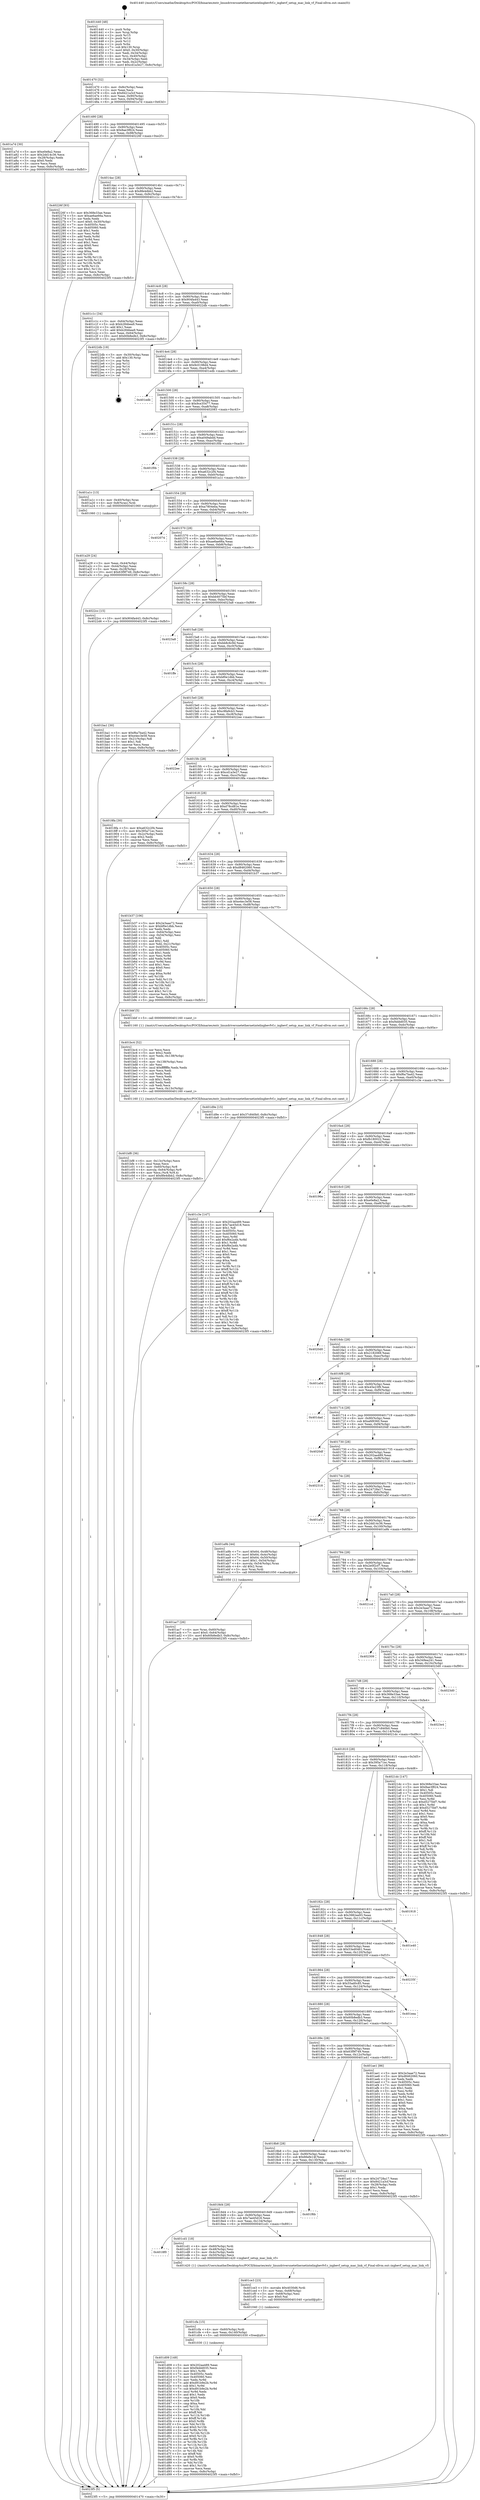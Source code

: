 digraph "0x401440" {
  label = "0x401440 (/mnt/c/Users/mathe/Desktop/tcc/POCII/binaries/extr_linuxdriversnetethernetintelixgbevfvf.c_ixgbevf_setup_mac_link_vf_Final-ollvm.out::main(0))"
  labelloc = "t"
  node[shape=record]

  Entry [label="",width=0.3,height=0.3,shape=circle,fillcolor=black,style=filled]
  "0x401470" [label="{
     0x401470 [32]\l
     | [instrs]\l
     &nbsp;&nbsp;0x401470 \<+6\>: mov -0x8c(%rbp),%eax\l
     &nbsp;&nbsp;0x401476 \<+2\>: mov %eax,%ecx\l
     &nbsp;&nbsp;0x401478 \<+6\>: sub $0x8421a3cf,%ecx\l
     &nbsp;&nbsp;0x40147e \<+6\>: mov %eax,-0x90(%rbp)\l
     &nbsp;&nbsp;0x401484 \<+6\>: mov %ecx,-0x94(%rbp)\l
     &nbsp;&nbsp;0x40148a \<+6\>: je 0000000000401a7d \<main+0x63d\>\l
  }"]
  "0x401a7d" [label="{
     0x401a7d [30]\l
     | [instrs]\l
     &nbsp;&nbsp;0x401a7d \<+5\>: mov $0xe0e8a2,%eax\l
     &nbsp;&nbsp;0x401a82 \<+5\>: mov $0x2dd14c36,%ecx\l
     &nbsp;&nbsp;0x401a87 \<+3\>: mov -0x28(%rbp),%edx\l
     &nbsp;&nbsp;0x401a8a \<+3\>: cmp $0x0,%edx\l
     &nbsp;&nbsp;0x401a8d \<+3\>: cmove %ecx,%eax\l
     &nbsp;&nbsp;0x401a90 \<+6\>: mov %eax,-0x8c(%rbp)\l
     &nbsp;&nbsp;0x401a96 \<+5\>: jmp 00000000004023f5 \<main+0xfb5\>\l
  }"]
  "0x401490" [label="{
     0x401490 [28]\l
     | [instrs]\l
     &nbsp;&nbsp;0x401490 \<+5\>: jmp 0000000000401495 \<main+0x55\>\l
     &nbsp;&nbsp;0x401495 \<+6\>: mov -0x90(%rbp),%eax\l
     &nbsp;&nbsp;0x40149b \<+5\>: sub $0x8ae3f824,%eax\l
     &nbsp;&nbsp;0x4014a0 \<+6\>: mov %eax,-0x98(%rbp)\l
     &nbsp;&nbsp;0x4014a6 \<+6\>: je 000000000040226f \<main+0xe2f\>\l
  }"]
  Exit [label="",width=0.3,height=0.3,shape=circle,fillcolor=black,style=filled,peripheries=2]
  "0x40226f" [label="{
     0x40226f [93]\l
     | [instrs]\l
     &nbsp;&nbsp;0x40226f \<+5\>: mov $0x368e33ae,%eax\l
     &nbsp;&nbsp;0x402274 \<+5\>: mov $0xae6ae66a,%ecx\l
     &nbsp;&nbsp;0x402279 \<+2\>: xor %edx,%edx\l
     &nbsp;&nbsp;0x40227b \<+7\>: movl $0x0,-0x30(%rbp)\l
     &nbsp;&nbsp;0x402282 \<+7\>: mov 0x40505c,%esi\l
     &nbsp;&nbsp;0x402289 \<+7\>: mov 0x405060,%edi\l
     &nbsp;&nbsp;0x402290 \<+3\>: sub $0x1,%edx\l
     &nbsp;&nbsp;0x402293 \<+3\>: mov %esi,%r8d\l
     &nbsp;&nbsp;0x402296 \<+3\>: add %edx,%r8d\l
     &nbsp;&nbsp;0x402299 \<+4\>: imul %r8d,%esi\l
     &nbsp;&nbsp;0x40229d \<+3\>: and $0x1,%esi\l
     &nbsp;&nbsp;0x4022a0 \<+3\>: cmp $0x0,%esi\l
     &nbsp;&nbsp;0x4022a3 \<+4\>: sete %r9b\l
     &nbsp;&nbsp;0x4022a7 \<+3\>: cmp $0xa,%edi\l
     &nbsp;&nbsp;0x4022aa \<+4\>: setl %r10b\l
     &nbsp;&nbsp;0x4022ae \<+3\>: mov %r9b,%r11b\l
     &nbsp;&nbsp;0x4022b1 \<+3\>: and %r10b,%r11b\l
     &nbsp;&nbsp;0x4022b4 \<+3\>: xor %r10b,%r9b\l
     &nbsp;&nbsp;0x4022b7 \<+3\>: or %r9b,%r11b\l
     &nbsp;&nbsp;0x4022ba \<+4\>: test $0x1,%r11b\l
     &nbsp;&nbsp;0x4022be \<+3\>: cmovne %ecx,%eax\l
     &nbsp;&nbsp;0x4022c1 \<+6\>: mov %eax,-0x8c(%rbp)\l
     &nbsp;&nbsp;0x4022c7 \<+5\>: jmp 00000000004023f5 \<main+0xfb5\>\l
  }"]
  "0x4014ac" [label="{
     0x4014ac [28]\l
     | [instrs]\l
     &nbsp;&nbsp;0x4014ac \<+5\>: jmp 00000000004014b1 \<main+0x71\>\l
     &nbsp;&nbsp;0x4014b1 \<+6\>: mov -0x90(%rbp),%eax\l
     &nbsp;&nbsp;0x4014b7 \<+5\>: sub $0x8fe4dbb2,%eax\l
     &nbsp;&nbsp;0x4014bc \<+6\>: mov %eax,-0x9c(%rbp)\l
     &nbsp;&nbsp;0x4014c2 \<+6\>: je 0000000000401c1c \<main+0x7dc\>\l
  }"]
  "0x401d09" [label="{
     0x401d09 [149]\l
     | [instrs]\l
     &nbsp;&nbsp;0x401d09 \<+5\>: mov $0x202aa489,%eax\l
     &nbsp;&nbsp;0x401d0e \<+5\>: mov $0xf4ddd035,%ecx\l
     &nbsp;&nbsp;0x401d13 \<+3\>: mov $0x1,%r8b\l
     &nbsp;&nbsp;0x401d16 \<+7\>: mov 0x40505c,%edx\l
     &nbsp;&nbsp;0x401d1d \<+7\>: mov 0x405060,%esi\l
     &nbsp;&nbsp;0x401d24 \<+3\>: mov %edx,%r9d\l
     &nbsp;&nbsp;0x401d27 \<+7\>: add $0xd91b9e2b,%r9d\l
     &nbsp;&nbsp;0x401d2e \<+4\>: sub $0x1,%r9d\l
     &nbsp;&nbsp;0x401d32 \<+7\>: sub $0xd91b9e2b,%r9d\l
     &nbsp;&nbsp;0x401d39 \<+4\>: imul %r9d,%edx\l
     &nbsp;&nbsp;0x401d3d \<+3\>: and $0x1,%edx\l
     &nbsp;&nbsp;0x401d40 \<+3\>: cmp $0x0,%edx\l
     &nbsp;&nbsp;0x401d43 \<+4\>: sete %r10b\l
     &nbsp;&nbsp;0x401d47 \<+3\>: cmp $0xa,%esi\l
     &nbsp;&nbsp;0x401d4a \<+4\>: setl %r11b\l
     &nbsp;&nbsp;0x401d4e \<+3\>: mov %r10b,%bl\l
     &nbsp;&nbsp;0x401d51 \<+3\>: xor $0xff,%bl\l
     &nbsp;&nbsp;0x401d54 \<+3\>: mov %r11b,%r14b\l
     &nbsp;&nbsp;0x401d57 \<+4\>: xor $0xff,%r14b\l
     &nbsp;&nbsp;0x401d5b \<+4\>: xor $0x0,%r8b\l
     &nbsp;&nbsp;0x401d5f \<+3\>: mov %bl,%r15b\l
     &nbsp;&nbsp;0x401d62 \<+4\>: and $0x0,%r15b\l
     &nbsp;&nbsp;0x401d66 \<+3\>: and %r8b,%r10b\l
     &nbsp;&nbsp;0x401d69 \<+3\>: mov %r14b,%r12b\l
     &nbsp;&nbsp;0x401d6c \<+4\>: and $0x0,%r12b\l
     &nbsp;&nbsp;0x401d70 \<+3\>: and %r8b,%r11b\l
     &nbsp;&nbsp;0x401d73 \<+3\>: or %r10b,%r15b\l
     &nbsp;&nbsp;0x401d76 \<+3\>: or %r11b,%r12b\l
     &nbsp;&nbsp;0x401d79 \<+3\>: xor %r12b,%r15b\l
     &nbsp;&nbsp;0x401d7c \<+3\>: or %r14b,%bl\l
     &nbsp;&nbsp;0x401d7f \<+3\>: xor $0xff,%bl\l
     &nbsp;&nbsp;0x401d82 \<+4\>: or $0x0,%r8b\l
     &nbsp;&nbsp;0x401d86 \<+3\>: and %r8b,%bl\l
     &nbsp;&nbsp;0x401d89 \<+3\>: or %bl,%r15b\l
     &nbsp;&nbsp;0x401d8c \<+4\>: test $0x1,%r15b\l
     &nbsp;&nbsp;0x401d90 \<+3\>: cmovne %ecx,%eax\l
     &nbsp;&nbsp;0x401d93 \<+6\>: mov %eax,-0x8c(%rbp)\l
     &nbsp;&nbsp;0x401d99 \<+5\>: jmp 00000000004023f5 \<main+0xfb5\>\l
  }"]
  "0x401c1c" [label="{
     0x401c1c [34]\l
     | [instrs]\l
     &nbsp;&nbsp;0x401c1c \<+3\>: mov -0x64(%rbp),%eax\l
     &nbsp;&nbsp;0x401c1f \<+5\>: sub $0xb284bea9,%eax\l
     &nbsp;&nbsp;0x401c24 \<+3\>: add $0x1,%eax\l
     &nbsp;&nbsp;0x401c27 \<+5\>: add $0xb284bea9,%eax\l
     &nbsp;&nbsp;0x401c2c \<+3\>: mov %eax,-0x64(%rbp)\l
     &nbsp;&nbsp;0x401c2f \<+10\>: movl $0x60b8edb3,-0x8c(%rbp)\l
     &nbsp;&nbsp;0x401c39 \<+5\>: jmp 00000000004023f5 \<main+0xfb5\>\l
  }"]
  "0x4014c8" [label="{
     0x4014c8 [28]\l
     | [instrs]\l
     &nbsp;&nbsp;0x4014c8 \<+5\>: jmp 00000000004014cd \<main+0x8d\>\l
     &nbsp;&nbsp;0x4014cd \<+6\>: mov -0x90(%rbp),%eax\l
     &nbsp;&nbsp;0x4014d3 \<+5\>: sub $0x904fa443,%eax\l
     &nbsp;&nbsp;0x4014d8 \<+6\>: mov %eax,-0xa0(%rbp)\l
     &nbsp;&nbsp;0x4014de \<+6\>: je 00000000004022db \<main+0xe9b\>\l
  }"]
  "0x401cfa" [label="{
     0x401cfa [15]\l
     | [instrs]\l
     &nbsp;&nbsp;0x401cfa \<+4\>: mov -0x60(%rbp),%rdi\l
     &nbsp;&nbsp;0x401cfe \<+6\>: mov %eax,-0x140(%rbp)\l
     &nbsp;&nbsp;0x401d04 \<+5\>: call 0000000000401030 \<free@plt\>\l
     | [calls]\l
     &nbsp;&nbsp;0x401030 \{1\} (unknown)\l
  }"]
  "0x4022db" [label="{
     0x4022db [19]\l
     | [instrs]\l
     &nbsp;&nbsp;0x4022db \<+3\>: mov -0x30(%rbp),%eax\l
     &nbsp;&nbsp;0x4022de \<+7\>: add $0x130,%rsp\l
     &nbsp;&nbsp;0x4022e5 \<+1\>: pop %rbx\l
     &nbsp;&nbsp;0x4022e6 \<+2\>: pop %r12\l
     &nbsp;&nbsp;0x4022e8 \<+2\>: pop %r14\l
     &nbsp;&nbsp;0x4022ea \<+2\>: pop %r15\l
     &nbsp;&nbsp;0x4022ec \<+1\>: pop %rbp\l
     &nbsp;&nbsp;0x4022ed \<+1\>: ret\l
  }"]
  "0x4014e4" [label="{
     0x4014e4 [28]\l
     | [instrs]\l
     &nbsp;&nbsp;0x4014e4 \<+5\>: jmp 00000000004014e9 \<main+0xa9\>\l
     &nbsp;&nbsp;0x4014e9 \<+6\>: mov -0x90(%rbp),%eax\l
     &nbsp;&nbsp;0x4014ef \<+5\>: sub $0x9c0198d4,%eax\l
     &nbsp;&nbsp;0x4014f4 \<+6\>: mov %eax,-0xa4(%rbp)\l
     &nbsp;&nbsp;0x4014fa \<+6\>: je 0000000000401edb \<main+0xa9b\>\l
  }"]
  "0x401ce3" [label="{
     0x401ce3 [23]\l
     | [instrs]\l
     &nbsp;&nbsp;0x401ce3 \<+10\>: movabs $0x4030d6,%rdi\l
     &nbsp;&nbsp;0x401ced \<+3\>: mov %eax,-0x68(%rbp)\l
     &nbsp;&nbsp;0x401cf0 \<+3\>: mov -0x68(%rbp),%esi\l
     &nbsp;&nbsp;0x401cf3 \<+2\>: mov $0x0,%al\l
     &nbsp;&nbsp;0x401cf5 \<+5\>: call 0000000000401040 \<printf@plt\>\l
     | [calls]\l
     &nbsp;&nbsp;0x401040 \{1\} (unknown)\l
  }"]
  "0x401edb" [label="{
     0x401edb\l
  }", style=dashed]
  "0x401500" [label="{
     0x401500 [28]\l
     | [instrs]\l
     &nbsp;&nbsp;0x401500 \<+5\>: jmp 0000000000401505 \<main+0xc5\>\l
     &nbsp;&nbsp;0x401505 \<+6\>: mov -0x90(%rbp),%eax\l
     &nbsp;&nbsp;0x40150b \<+5\>: sub $0x9ce35477,%eax\l
     &nbsp;&nbsp;0x401510 \<+6\>: mov %eax,-0xa8(%rbp)\l
     &nbsp;&nbsp;0x401516 \<+6\>: je 0000000000402083 \<main+0xc43\>\l
  }"]
  "0x4018f0" [label="{
     0x4018f0\l
  }", style=dashed]
  "0x402083" [label="{
     0x402083\l
  }", style=dashed]
  "0x40151c" [label="{
     0x40151c [28]\l
     | [instrs]\l
     &nbsp;&nbsp;0x40151c \<+5\>: jmp 0000000000401521 \<main+0xe1\>\l
     &nbsp;&nbsp;0x401521 \<+6\>: mov -0x90(%rbp),%eax\l
     &nbsp;&nbsp;0x401527 \<+5\>: sub $0xa049abdd,%eax\l
     &nbsp;&nbsp;0x40152c \<+6\>: mov %eax,-0xac(%rbp)\l
     &nbsp;&nbsp;0x401532 \<+6\>: je 0000000000401f0b \<main+0xacb\>\l
  }"]
  "0x401cd1" [label="{
     0x401cd1 [18]\l
     | [instrs]\l
     &nbsp;&nbsp;0x401cd1 \<+4\>: mov -0x60(%rbp),%rdi\l
     &nbsp;&nbsp;0x401cd5 \<+3\>: mov -0x48(%rbp),%esi\l
     &nbsp;&nbsp;0x401cd8 \<+3\>: mov -0x4c(%rbp),%edx\l
     &nbsp;&nbsp;0x401cdb \<+3\>: mov -0x50(%rbp),%ecx\l
     &nbsp;&nbsp;0x401cde \<+5\>: call 0000000000401420 \<ixgbevf_setup_mac_link_vf\>\l
     | [calls]\l
     &nbsp;&nbsp;0x401420 \{1\} (/mnt/c/Users/mathe/Desktop/tcc/POCII/binaries/extr_linuxdriversnetethernetintelixgbevfvf.c_ixgbevf_setup_mac_link_vf_Final-ollvm.out::ixgbevf_setup_mac_link_vf)\l
  }"]
  "0x401f0b" [label="{
     0x401f0b\l
  }", style=dashed]
  "0x401538" [label="{
     0x401538 [28]\l
     | [instrs]\l
     &nbsp;&nbsp;0x401538 \<+5\>: jmp 000000000040153d \<main+0xfd\>\l
     &nbsp;&nbsp;0x40153d \<+6\>: mov -0x90(%rbp),%eax\l
     &nbsp;&nbsp;0x401543 \<+5\>: sub $0xa632c2f4,%eax\l
     &nbsp;&nbsp;0x401548 \<+6\>: mov %eax,-0xb0(%rbp)\l
     &nbsp;&nbsp;0x40154e \<+6\>: je 0000000000401a1c \<main+0x5dc\>\l
  }"]
  "0x4018d4" [label="{
     0x4018d4 [28]\l
     | [instrs]\l
     &nbsp;&nbsp;0x4018d4 \<+5\>: jmp 00000000004018d9 \<main+0x499\>\l
     &nbsp;&nbsp;0x4018d9 \<+6\>: mov -0x90(%rbp),%eax\l
     &nbsp;&nbsp;0x4018df \<+5\>: sub $0x7ae45d18,%eax\l
     &nbsp;&nbsp;0x4018e4 \<+6\>: mov %eax,-0x134(%rbp)\l
     &nbsp;&nbsp;0x4018ea \<+6\>: je 0000000000401cd1 \<main+0x891\>\l
  }"]
  "0x401a1c" [label="{
     0x401a1c [13]\l
     | [instrs]\l
     &nbsp;&nbsp;0x401a1c \<+4\>: mov -0x40(%rbp),%rax\l
     &nbsp;&nbsp;0x401a20 \<+4\>: mov 0x8(%rax),%rdi\l
     &nbsp;&nbsp;0x401a24 \<+5\>: call 0000000000401060 \<atoi@plt\>\l
     | [calls]\l
     &nbsp;&nbsp;0x401060 \{1\} (unknown)\l
  }"]
  "0x401554" [label="{
     0x401554 [28]\l
     | [instrs]\l
     &nbsp;&nbsp;0x401554 \<+5\>: jmp 0000000000401559 \<main+0x119\>\l
     &nbsp;&nbsp;0x401559 \<+6\>: mov -0x90(%rbp),%eax\l
     &nbsp;&nbsp;0x40155f \<+5\>: sub $0xa7804eba,%eax\l
     &nbsp;&nbsp;0x401564 \<+6\>: mov %eax,-0xb4(%rbp)\l
     &nbsp;&nbsp;0x40156a \<+6\>: je 0000000000402074 \<main+0xc34\>\l
  }"]
  "0x401f6b" [label="{
     0x401f6b\l
  }", style=dashed]
  "0x402074" [label="{
     0x402074\l
  }", style=dashed]
  "0x401570" [label="{
     0x401570 [28]\l
     | [instrs]\l
     &nbsp;&nbsp;0x401570 \<+5\>: jmp 0000000000401575 \<main+0x135\>\l
     &nbsp;&nbsp;0x401575 \<+6\>: mov -0x90(%rbp),%eax\l
     &nbsp;&nbsp;0x40157b \<+5\>: sub $0xae6ae66a,%eax\l
     &nbsp;&nbsp;0x401580 \<+6\>: mov %eax,-0xb8(%rbp)\l
     &nbsp;&nbsp;0x401586 \<+6\>: je 00000000004022cc \<main+0xe8c\>\l
  }"]
  "0x401bf8" [label="{
     0x401bf8 [36]\l
     | [instrs]\l
     &nbsp;&nbsp;0x401bf8 \<+6\>: mov -0x13c(%rbp),%ecx\l
     &nbsp;&nbsp;0x401bfe \<+3\>: imul %eax,%ecx\l
     &nbsp;&nbsp;0x401c01 \<+4\>: mov -0x60(%rbp),%r8\l
     &nbsp;&nbsp;0x401c05 \<+4\>: movslq -0x64(%rbp),%r9\l
     &nbsp;&nbsp;0x401c09 \<+4\>: mov %ecx,(%r8,%r9,4)\l
     &nbsp;&nbsp;0x401c0d \<+10\>: movl $0x8fe4dbb2,-0x8c(%rbp)\l
     &nbsp;&nbsp;0x401c17 \<+5\>: jmp 00000000004023f5 \<main+0xfb5\>\l
  }"]
  "0x4022cc" [label="{
     0x4022cc [15]\l
     | [instrs]\l
     &nbsp;&nbsp;0x4022cc \<+10\>: movl $0x904fa443,-0x8c(%rbp)\l
     &nbsp;&nbsp;0x4022d6 \<+5\>: jmp 00000000004023f5 \<main+0xfb5\>\l
  }"]
  "0x40158c" [label="{
     0x40158c [28]\l
     | [instrs]\l
     &nbsp;&nbsp;0x40158c \<+5\>: jmp 0000000000401591 \<main+0x151\>\l
     &nbsp;&nbsp;0x401591 \<+6\>: mov -0x90(%rbp),%eax\l
     &nbsp;&nbsp;0x401597 \<+5\>: sub $0xbb4075bf,%eax\l
     &nbsp;&nbsp;0x40159c \<+6\>: mov %eax,-0xbc(%rbp)\l
     &nbsp;&nbsp;0x4015a2 \<+6\>: je 00000000004023a8 \<main+0xf68\>\l
  }"]
  "0x401bc4" [label="{
     0x401bc4 [52]\l
     | [instrs]\l
     &nbsp;&nbsp;0x401bc4 \<+2\>: xor %ecx,%ecx\l
     &nbsp;&nbsp;0x401bc6 \<+5\>: mov $0x2,%edx\l
     &nbsp;&nbsp;0x401bcb \<+6\>: mov %edx,-0x138(%rbp)\l
     &nbsp;&nbsp;0x401bd1 \<+1\>: cltd\l
     &nbsp;&nbsp;0x401bd2 \<+6\>: mov -0x138(%rbp),%esi\l
     &nbsp;&nbsp;0x401bd8 \<+2\>: idiv %esi\l
     &nbsp;&nbsp;0x401bda \<+6\>: imul $0xfffffffe,%edx,%edx\l
     &nbsp;&nbsp;0x401be0 \<+2\>: mov %ecx,%edi\l
     &nbsp;&nbsp;0x401be2 \<+2\>: sub %edx,%edi\l
     &nbsp;&nbsp;0x401be4 \<+2\>: mov %ecx,%edx\l
     &nbsp;&nbsp;0x401be6 \<+3\>: sub $0x1,%edx\l
     &nbsp;&nbsp;0x401be9 \<+2\>: add %edx,%edi\l
     &nbsp;&nbsp;0x401beb \<+2\>: sub %edi,%ecx\l
     &nbsp;&nbsp;0x401bed \<+6\>: mov %ecx,-0x13c(%rbp)\l
     &nbsp;&nbsp;0x401bf3 \<+5\>: call 0000000000401160 \<next_i\>\l
     | [calls]\l
     &nbsp;&nbsp;0x401160 \{1\} (/mnt/c/Users/mathe/Desktop/tcc/POCII/binaries/extr_linuxdriversnetethernetintelixgbevfvf.c_ixgbevf_setup_mac_link_vf_Final-ollvm.out::next_i)\l
  }"]
  "0x4023a8" [label="{
     0x4023a8\l
  }", style=dashed]
  "0x4015a8" [label="{
     0x4015a8 [28]\l
     | [instrs]\l
     &nbsp;&nbsp;0x4015a8 \<+5\>: jmp 00000000004015ad \<main+0x16d\>\l
     &nbsp;&nbsp;0x4015ad \<+6\>: mov -0x90(%rbp),%eax\l
     &nbsp;&nbsp;0x4015b3 \<+5\>: sub $0xbb8c6c9d,%eax\l
     &nbsp;&nbsp;0x4015b8 \<+6\>: mov %eax,-0xc0(%rbp)\l
     &nbsp;&nbsp;0x4015be \<+6\>: je 0000000000401ffe \<main+0xbbe\>\l
  }"]
  "0x401ac7" [label="{
     0x401ac7 [26]\l
     | [instrs]\l
     &nbsp;&nbsp;0x401ac7 \<+4\>: mov %rax,-0x60(%rbp)\l
     &nbsp;&nbsp;0x401acb \<+7\>: movl $0x0,-0x64(%rbp)\l
     &nbsp;&nbsp;0x401ad2 \<+10\>: movl $0x60b8edb3,-0x8c(%rbp)\l
     &nbsp;&nbsp;0x401adc \<+5\>: jmp 00000000004023f5 \<main+0xfb5\>\l
  }"]
  "0x401ffe" [label="{
     0x401ffe\l
  }", style=dashed]
  "0x4015c4" [label="{
     0x4015c4 [28]\l
     | [instrs]\l
     &nbsp;&nbsp;0x4015c4 \<+5\>: jmp 00000000004015c9 \<main+0x189\>\l
     &nbsp;&nbsp;0x4015c9 \<+6\>: mov -0x90(%rbp),%eax\l
     &nbsp;&nbsp;0x4015cf \<+5\>: sub $0xbf0e1dbb,%eax\l
     &nbsp;&nbsp;0x4015d4 \<+6\>: mov %eax,-0xc4(%rbp)\l
     &nbsp;&nbsp;0x4015da \<+6\>: je 0000000000401ba1 \<main+0x761\>\l
  }"]
  "0x4018b8" [label="{
     0x4018b8 [28]\l
     | [instrs]\l
     &nbsp;&nbsp;0x4018b8 \<+5\>: jmp 00000000004018bd \<main+0x47d\>\l
     &nbsp;&nbsp;0x4018bd \<+6\>: mov -0x90(%rbp),%eax\l
     &nbsp;&nbsp;0x4018c3 \<+5\>: sub $0x66efe14f,%eax\l
     &nbsp;&nbsp;0x4018c8 \<+6\>: mov %eax,-0x130(%rbp)\l
     &nbsp;&nbsp;0x4018ce \<+6\>: je 0000000000401f6b \<main+0xb2b\>\l
  }"]
  "0x401ba1" [label="{
     0x401ba1 [30]\l
     | [instrs]\l
     &nbsp;&nbsp;0x401ba1 \<+5\>: mov $0xf6a7ba42,%eax\l
     &nbsp;&nbsp;0x401ba6 \<+5\>: mov $0xe4ec3e58,%ecx\l
     &nbsp;&nbsp;0x401bab \<+3\>: mov -0x21(%rbp),%dl\l
     &nbsp;&nbsp;0x401bae \<+3\>: test $0x1,%dl\l
     &nbsp;&nbsp;0x401bb1 \<+3\>: cmovne %ecx,%eax\l
     &nbsp;&nbsp;0x401bb4 \<+6\>: mov %eax,-0x8c(%rbp)\l
     &nbsp;&nbsp;0x401bba \<+5\>: jmp 00000000004023f5 \<main+0xfb5\>\l
  }"]
  "0x4015e0" [label="{
     0x4015e0 [28]\l
     | [instrs]\l
     &nbsp;&nbsp;0x4015e0 \<+5\>: jmp 00000000004015e5 \<main+0x1a5\>\l
     &nbsp;&nbsp;0x4015e5 \<+6\>: mov -0x90(%rbp),%eax\l
     &nbsp;&nbsp;0x4015eb \<+5\>: sub $0xc9fa9cb3,%eax\l
     &nbsp;&nbsp;0x4015f0 \<+6\>: mov %eax,-0xc8(%rbp)\l
     &nbsp;&nbsp;0x4015f6 \<+6\>: je 00000000004022ee \<main+0xeae\>\l
  }"]
  "0x401a41" [label="{
     0x401a41 [30]\l
     | [instrs]\l
     &nbsp;&nbsp;0x401a41 \<+5\>: mov $0x24728a17,%eax\l
     &nbsp;&nbsp;0x401a46 \<+5\>: mov $0x8421a3cf,%ecx\l
     &nbsp;&nbsp;0x401a4b \<+3\>: mov -0x28(%rbp),%edx\l
     &nbsp;&nbsp;0x401a4e \<+3\>: cmp $0x1,%edx\l
     &nbsp;&nbsp;0x401a51 \<+3\>: cmovl %ecx,%eax\l
     &nbsp;&nbsp;0x401a54 \<+6\>: mov %eax,-0x8c(%rbp)\l
     &nbsp;&nbsp;0x401a5a \<+5\>: jmp 00000000004023f5 \<main+0xfb5\>\l
  }"]
  "0x4022ee" [label="{
     0x4022ee\l
  }", style=dashed]
  "0x4015fc" [label="{
     0x4015fc [28]\l
     | [instrs]\l
     &nbsp;&nbsp;0x4015fc \<+5\>: jmp 0000000000401601 \<main+0x1c1\>\l
     &nbsp;&nbsp;0x401601 \<+6\>: mov -0x90(%rbp),%eax\l
     &nbsp;&nbsp;0x401607 \<+5\>: sub $0xcd1a3e27,%eax\l
     &nbsp;&nbsp;0x40160c \<+6\>: mov %eax,-0xcc(%rbp)\l
     &nbsp;&nbsp;0x401612 \<+6\>: je 00000000004018fa \<main+0x4ba\>\l
  }"]
  "0x40189c" [label="{
     0x40189c [28]\l
     | [instrs]\l
     &nbsp;&nbsp;0x40189c \<+5\>: jmp 00000000004018a1 \<main+0x461\>\l
     &nbsp;&nbsp;0x4018a1 \<+6\>: mov -0x90(%rbp),%eax\l
     &nbsp;&nbsp;0x4018a7 \<+5\>: sub $0x63f9f749,%eax\l
     &nbsp;&nbsp;0x4018ac \<+6\>: mov %eax,-0x12c(%rbp)\l
     &nbsp;&nbsp;0x4018b2 \<+6\>: je 0000000000401a41 \<main+0x601\>\l
  }"]
  "0x4018fa" [label="{
     0x4018fa [30]\l
     | [instrs]\l
     &nbsp;&nbsp;0x4018fa \<+5\>: mov $0xa632c2f4,%eax\l
     &nbsp;&nbsp;0x4018ff \<+5\>: mov $0x395a71ec,%ecx\l
     &nbsp;&nbsp;0x401904 \<+3\>: mov -0x2c(%rbp),%edx\l
     &nbsp;&nbsp;0x401907 \<+3\>: cmp $0x2,%edx\l
     &nbsp;&nbsp;0x40190a \<+3\>: cmovne %ecx,%eax\l
     &nbsp;&nbsp;0x40190d \<+6\>: mov %eax,-0x8c(%rbp)\l
     &nbsp;&nbsp;0x401913 \<+5\>: jmp 00000000004023f5 \<main+0xfb5\>\l
  }"]
  "0x401618" [label="{
     0x401618 [28]\l
     | [instrs]\l
     &nbsp;&nbsp;0x401618 \<+5\>: jmp 000000000040161d \<main+0x1dd\>\l
     &nbsp;&nbsp;0x40161d \<+6\>: mov -0x90(%rbp),%eax\l
     &nbsp;&nbsp;0x401623 \<+5\>: sub $0xd78cd81e,%eax\l
     &nbsp;&nbsp;0x401628 \<+6\>: mov %eax,-0xd0(%rbp)\l
     &nbsp;&nbsp;0x40162e \<+6\>: je 0000000000402135 \<main+0xcf5\>\l
  }"]
  "0x4023f5" [label="{
     0x4023f5 [5]\l
     | [instrs]\l
     &nbsp;&nbsp;0x4023f5 \<+5\>: jmp 0000000000401470 \<main+0x30\>\l
  }"]
  "0x401440" [label="{
     0x401440 [48]\l
     | [instrs]\l
     &nbsp;&nbsp;0x401440 \<+1\>: push %rbp\l
     &nbsp;&nbsp;0x401441 \<+3\>: mov %rsp,%rbp\l
     &nbsp;&nbsp;0x401444 \<+2\>: push %r15\l
     &nbsp;&nbsp;0x401446 \<+2\>: push %r14\l
     &nbsp;&nbsp;0x401448 \<+2\>: push %r12\l
     &nbsp;&nbsp;0x40144a \<+1\>: push %rbx\l
     &nbsp;&nbsp;0x40144b \<+7\>: sub $0x130,%rsp\l
     &nbsp;&nbsp;0x401452 \<+7\>: movl $0x0,-0x30(%rbp)\l
     &nbsp;&nbsp;0x401459 \<+3\>: mov %edi,-0x34(%rbp)\l
     &nbsp;&nbsp;0x40145c \<+4\>: mov %rsi,-0x40(%rbp)\l
     &nbsp;&nbsp;0x401460 \<+3\>: mov -0x34(%rbp),%edi\l
     &nbsp;&nbsp;0x401463 \<+3\>: mov %edi,-0x2c(%rbp)\l
     &nbsp;&nbsp;0x401466 \<+10\>: movl $0xcd1a3e27,-0x8c(%rbp)\l
  }"]
  "0x401a29" [label="{
     0x401a29 [24]\l
     | [instrs]\l
     &nbsp;&nbsp;0x401a29 \<+3\>: mov %eax,-0x44(%rbp)\l
     &nbsp;&nbsp;0x401a2c \<+3\>: mov -0x44(%rbp),%eax\l
     &nbsp;&nbsp;0x401a2f \<+3\>: mov %eax,-0x28(%rbp)\l
     &nbsp;&nbsp;0x401a32 \<+10\>: movl $0x63f9f749,-0x8c(%rbp)\l
     &nbsp;&nbsp;0x401a3c \<+5\>: jmp 00000000004023f5 \<main+0xfb5\>\l
  }"]
  "0x401ae1" [label="{
     0x401ae1 [86]\l
     | [instrs]\l
     &nbsp;&nbsp;0x401ae1 \<+5\>: mov $0x2e3aae72,%eax\l
     &nbsp;&nbsp;0x401ae6 \<+5\>: mov $0xd8462060,%ecx\l
     &nbsp;&nbsp;0x401aeb \<+2\>: xor %edx,%edx\l
     &nbsp;&nbsp;0x401aed \<+7\>: mov 0x40505c,%esi\l
     &nbsp;&nbsp;0x401af4 \<+7\>: mov 0x405060,%edi\l
     &nbsp;&nbsp;0x401afb \<+3\>: sub $0x1,%edx\l
     &nbsp;&nbsp;0x401afe \<+3\>: mov %esi,%r8d\l
     &nbsp;&nbsp;0x401b01 \<+3\>: add %edx,%r8d\l
     &nbsp;&nbsp;0x401b04 \<+4\>: imul %r8d,%esi\l
     &nbsp;&nbsp;0x401b08 \<+3\>: and $0x1,%esi\l
     &nbsp;&nbsp;0x401b0b \<+3\>: cmp $0x0,%esi\l
     &nbsp;&nbsp;0x401b0e \<+4\>: sete %r9b\l
     &nbsp;&nbsp;0x401b12 \<+3\>: cmp $0xa,%edi\l
     &nbsp;&nbsp;0x401b15 \<+4\>: setl %r10b\l
     &nbsp;&nbsp;0x401b19 \<+3\>: mov %r9b,%r11b\l
     &nbsp;&nbsp;0x401b1c \<+3\>: and %r10b,%r11b\l
     &nbsp;&nbsp;0x401b1f \<+3\>: xor %r10b,%r9b\l
     &nbsp;&nbsp;0x401b22 \<+3\>: or %r9b,%r11b\l
     &nbsp;&nbsp;0x401b25 \<+4\>: test $0x1,%r11b\l
     &nbsp;&nbsp;0x401b29 \<+3\>: cmovne %ecx,%eax\l
     &nbsp;&nbsp;0x401b2c \<+6\>: mov %eax,-0x8c(%rbp)\l
     &nbsp;&nbsp;0x401b32 \<+5\>: jmp 00000000004023f5 \<main+0xfb5\>\l
  }"]
  "0x402135" [label="{
     0x402135\l
  }", style=dashed]
  "0x401634" [label="{
     0x401634 [28]\l
     | [instrs]\l
     &nbsp;&nbsp;0x401634 \<+5\>: jmp 0000000000401639 \<main+0x1f9\>\l
     &nbsp;&nbsp;0x401639 \<+6\>: mov -0x90(%rbp),%eax\l
     &nbsp;&nbsp;0x40163f \<+5\>: sub $0xd8462060,%eax\l
     &nbsp;&nbsp;0x401644 \<+6\>: mov %eax,-0xd4(%rbp)\l
     &nbsp;&nbsp;0x40164a \<+6\>: je 0000000000401b37 \<main+0x6f7\>\l
  }"]
  "0x401880" [label="{
     0x401880 [28]\l
     | [instrs]\l
     &nbsp;&nbsp;0x401880 \<+5\>: jmp 0000000000401885 \<main+0x445\>\l
     &nbsp;&nbsp;0x401885 \<+6\>: mov -0x90(%rbp),%eax\l
     &nbsp;&nbsp;0x40188b \<+5\>: sub $0x60b8edb3,%eax\l
     &nbsp;&nbsp;0x401890 \<+6\>: mov %eax,-0x128(%rbp)\l
     &nbsp;&nbsp;0x401896 \<+6\>: je 0000000000401ae1 \<main+0x6a1\>\l
  }"]
  "0x401b37" [label="{
     0x401b37 [106]\l
     | [instrs]\l
     &nbsp;&nbsp;0x401b37 \<+5\>: mov $0x2e3aae72,%eax\l
     &nbsp;&nbsp;0x401b3c \<+5\>: mov $0xbf0e1dbb,%ecx\l
     &nbsp;&nbsp;0x401b41 \<+2\>: xor %edx,%edx\l
     &nbsp;&nbsp;0x401b43 \<+3\>: mov -0x64(%rbp),%esi\l
     &nbsp;&nbsp;0x401b46 \<+3\>: cmp -0x54(%rbp),%esi\l
     &nbsp;&nbsp;0x401b49 \<+4\>: setl %dil\l
     &nbsp;&nbsp;0x401b4d \<+4\>: and $0x1,%dil\l
     &nbsp;&nbsp;0x401b51 \<+4\>: mov %dil,-0x21(%rbp)\l
     &nbsp;&nbsp;0x401b55 \<+7\>: mov 0x40505c,%esi\l
     &nbsp;&nbsp;0x401b5c \<+8\>: mov 0x405060,%r8d\l
     &nbsp;&nbsp;0x401b64 \<+3\>: sub $0x1,%edx\l
     &nbsp;&nbsp;0x401b67 \<+3\>: mov %esi,%r9d\l
     &nbsp;&nbsp;0x401b6a \<+3\>: add %edx,%r9d\l
     &nbsp;&nbsp;0x401b6d \<+4\>: imul %r9d,%esi\l
     &nbsp;&nbsp;0x401b71 \<+3\>: and $0x1,%esi\l
     &nbsp;&nbsp;0x401b74 \<+3\>: cmp $0x0,%esi\l
     &nbsp;&nbsp;0x401b77 \<+4\>: sete %dil\l
     &nbsp;&nbsp;0x401b7b \<+4\>: cmp $0xa,%r8d\l
     &nbsp;&nbsp;0x401b7f \<+4\>: setl %r10b\l
     &nbsp;&nbsp;0x401b83 \<+3\>: mov %dil,%r11b\l
     &nbsp;&nbsp;0x401b86 \<+3\>: and %r10b,%r11b\l
     &nbsp;&nbsp;0x401b89 \<+3\>: xor %r10b,%dil\l
     &nbsp;&nbsp;0x401b8c \<+3\>: or %dil,%r11b\l
     &nbsp;&nbsp;0x401b8f \<+4\>: test $0x1,%r11b\l
     &nbsp;&nbsp;0x401b93 \<+3\>: cmovne %ecx,%eax\l
     &nbsp;&nbsp;0x401b96 \<+6\>: mov %eax,-0x8c(%rbp)\l
     &nbsp;&nbsp;0x401b9c \<+5\>: jmp 00000000004023f5 \<main+0xfb5\>\l
  }"]
  "0x401650" [label="{
     0x401650 [28]\l
     | [instrs]\l
     &nbsp;&nbsp;0x401650 \<+5\>: jmp 0000000000401655 \<main+0x215\>\l
     &nbsp;&nbsp;0x401655 \<+6\>: mov -0x90(%rbp),%eax\l
     &nbsp;&nbsp;0x40165b \<+5\>: sub $0xe4ec3e58,%eax\l
     &nbsp;&nbsp;0x401660 \<+6\>: mov %eax,-0xd8(%rbp)\l
     &nbsp;&nbsp;0x401666 \<+6\>: je 0000000000401bbf \<main+0x77f\>\l
  }"]
  "0x401eea" [label="{
     0x401eea\l
  }", style=dashed]
  "0x401bbf" [label="{
     0x401bbf [5]\l
     | [instrs]\l
     &nbsp;&nbsp;0x401bbf \<+5\>: call 0000000000401160 \<next_i\>\l
     | [calls]\l
     &nbsp;&nbsp;0x401160 \{1\} (/mnt/c/Users/mathe/Desktop/tcc/POCII/binaries/extr_linuxdriversnetethernetintelixgbevfvf.c_ixgbevf_setup_mac_link_vf_Final-ollvm.out::next_i)\l
  }"]
  "0x40166c" [label="{
     0x40166c [28]\l
     | [instrs]\l
     &nbsp;&nbsp;0x40166c \<+5\>: jmp 0000000000401671 \<main+0x231\>\l
     &nbsp;&nbsp;0x401671 \<+6\>: mov -0x90(%rbp),%eax\l
     &nbsp;&nbsp;0x401677 \<+5\>: sub $0xf4ddd035,%eax\l
     &nbsp;&nbsp;0x40167c \<+6\>: mov %eax,-0xdc(%rbp)\l
     &nbsp;&nbsp;0x401682 \<+6\>: je 0000000000401d9e \<main+0x95e\>\l
  }"]
  "0x401864" [label="{
     0x401864 [28]\l
     | [instrs]\l
     &nbsp;&nbsp;0x401864 \<+5\>: jmp 0000000000401869 \<main+0x429\>\l
     &nbsp;&nbsp;0x401869 \<+6\>: mov -0x90(%rbp),%eax\l
     &nbsp;&nbsp;0x40186f \<+5\>: sub $0x55ad0c85,%eax\l
     &nbsp;&nbsp;0x401874 \<+6\>: mov %eax,-0x124(%rbp)\l
     &nbsp;&nbsp;0x40187a \<+6\>: je 0000000000401eea \<main+0xaaa\>\l
  }"]
  "0x401d9e" [label="{
     0x401d9e [15]\l
     | [instrs]\l
     &nbsp;&nbsp;0x401d9e \<+10\>: movl $0x37c840b0,-0x8c(%rbp)\l
     &nbsp;&nbsp;0x401da8 \<+5\>: jmp 00000000004023f5 \<main+0xfb5\>\l
  }"]
  "0x401688" [label="{
     0x401688 [28]\l
     | [instrs]\l
     &nbsp;&nbsp;0x401688 \<+5\>: jmp 000000000040168d \<main+0x24d\>\l
     &nbsp;&nbsp;0x40168d \<+6\>: mov -0x90(%rbp),%eax\l
     &nbsp;&nbsp;0x401693 \<+5\>: sub $0xf6a7ba42,%eax\l
     &nbsp;&nbsp;0x401698 \<+6\>: mov %eax,-0xe0(%rbp)\l
     &nbsp;&nbsp;0x40169e \<+6\>: je 0000000000401c3e \<main+0x7fe\>\l
  }"]
  "0x40235f" [label="{
     0x40235f\l
  }", style=dashed]
  "0x401c3e" [label="{
     0x401c3e [147]\l
     | [instrs]\l
     &nbsp;&nbsp;0x401c3e \<+5\>: mov $0x202aa489,%eax\l
     &nbsp;&nbsp;0x401c43 \<+5\>: mov $0x7ae45d18,%ecx\l
     &nbsp;&nbsp;0x401c48 \<+2\>: mov $0x1,%dl\l
     &nbsp;&nbsp;0x401c4a \<+7\>: mov 0x40505c,%esi\l
     &nbsp;&nbsp;0x401c51 \<+7\>: mov 0x405060,%edi\l
     &nbsp;&nbsp;0x401c58 \<+3\>: mov %esi,%r8d\l
     &nbsp;&nbsp;0x401c5b \<+7\>: add $0xf6e2a4b,%r8d\l
     &nbsp;&nbsp;0x401c62 \<+4\>: sub $0x1,%r8d\l
     &nbsp;&nbsp;0x401c66 \<+7\>: sub $0xf6e2a4b,%r8d\l
     &nbsp;&nbsp;0x401c6d \<+4\>: imul %r8d,%esi\l
     &nbsp;&nbsp;0x401c71 \<+3\>: and $0x1,%esi\l
     &nbsp;&nbsp;0x401c74 \<+3\>: cmp $0x0,%esi\l
     &nbsp;&nbsp;0x401c77 \<+4\>: sete %r9b\l
     &nbsp;&nbsp;0x401c7b \<+3\>: cmp $0xa,%edi\l
     &nbsp;&nbsp;0x401c7e \<+4\>: setl %r10b\l
     &nbsp;&nbsp;0x401c82 \<+3\>: mov %r9b,%r11b\l
     &nbsp;&nbsp;0x401c85 \<+4\>: xor $0xff,%r11b\l
     &nbsp;&nbsp;0x401c89 \<+3\>: mov %r10b,%bl\l
     &nbsp;&nbsp;0x401c8c \<+3\>: xor $0xff,%bl\l
     &nbsp;&nbsp;0x401c8f \<+3\>: xor $0x1,%dl\l
     &nbsp;&nbsp;0x401c92 \<+3\>: mov %r11b,%r14b\l
     &nbsp;&nbsp;0x401c95 \<+4\>: and $0xff,%r14b\l
     &nbsp;&nbsp;0x401c99 \<+3\>: and %dl,%r9b\l
     &nbsp;&nbsp;0x401c9c \<+3\>: mov %bl,%r15b\l
     &nbsp;&nbsp;0x401c9f \<+4\>: and $0xff,%r15b\l
     &nbsp;&nbsp;0x401ca3 \<+3\>: and %dl,%r10b\l
     &nbsp;&nbsp;0x401ca6 \<+3\>: or %r9b,%r14b\l
     &nbsp;&nbsp;0x401ca9 \<+3\>: or %r10b,%r15b\l
     &nbsp;&nbsp;0x401cac \<+3\>: xor %r15b,%r14b\l
     &nbsp;&nbsp;0x401caf \<+3\>: or %bl,%r11b\l
     &nbsp;&nbsp;0x401cb2 \<+4\>: xor $0xff,%r11b\l
     &nbsp;&nbsp;0x401cb6 \<+3\>: or $0x1,%dl\l
     &nbsp;&nbsp;0x401cb9 \<+3\>: and %dl,%r11b\l
     &nbsp;&nbsp;0x401cbc \<+3\>: or %r11b,%r14b\l
     &nbsp;&nbsp;0x401cbf \<+4\>: test $0x1,%r14b\l
     &nbsp;&nbsp;0x401cc3 \<+3\>: cmovne %ecx,%eax\l
     &nbsp;&nbsp;0x401cc6 \<+6\>: mov %eax,-0x8c(%rbp)\l
     &nbsp;&nbsp;0x401ccc \<+5\>: jmp 00000000004023f5 \<main+0xfb5\>\l
  }"]
  "0x4016a4" [label="{
     0x4016a4 [28]\l
     | [instrs]\l
     &nbsp;&nbsp;0x4016a4 \<+5\>: jmp 00000000004016a9 \<main+0x269\>\l
     &nbsp;&nbsp;0x4016a9 \<+6\>: mov -0x90(%rbp),%eax\l
     &nbsp;&nbsp;0x4016af \<+5\>: sub $0xfb180022,%eax\l
     &nbsp;&nbsp;0x4016b4 \<+6\>: mov %eax,-0xe4(%rbp)\l
     &nbsp;&nbsp;0x4016ba \<+6\>: je 000000000040196e \<main+0x52e\>\l
  }"]
  "0x401848" [label="{
     0x401848 [28]\l
     | [instrs]\l
     &nbsp;&nbsp;0x401848 \<+5\>: jmp 000000000040184d \<main+0x40d\>\l
     &nbsp;&nbsp;0x40184d \<+6\>: mov -0x90(%rbp),%eax\l
     &nbsp;&nbsp;0x401853 \<+5\>: sub $0x53ed0461,%eax\l
     &nbsp;&nbsp;0x401858 \<+6\>: mov %eax,-0x120(%rbp)\l
     &nbsp;&nbsp;0x40185e \<+6\>: je 000000000040235f \<main+0xf1f\>\l
  }"]
  "0x40196e" [label="{
     0x40196e\l
  }", style=dashed]
  "0x4016c0" [label="{
     0x4016c0 [28]\l
     | [instrs]\l
     &nbsp;&nbsp;0x4016c0 \<+5\>: jmp 00000000004016c5 \<main+0x285\>\l
     &nbsp;&nbsp;0x4016c5 \<+6\>: mov -0x90(%rbp),%eax\l
     &nbsp;&nbsp;0x4016cb \<+5\>: sub $0xe0e8a2,%eax\l
     &nbsp;&nbsp;0x4016d0 \<+6\>: mov %eax,-0xe8(%rbp)\l
     &nbsp;&nbsp;0x4016d6 \<+6\>: je 00000000004020d0 \<main+0xc90\>\l
  }"]
  "0x401e40" [label="{
     0x401e40\l
  }", style=dashed]
  "0x4020d0" [label="{
     0x4020d0\l
  }", style=dashed]
  "0x4016dc" [label="{
     0x4016dc [28]\l
     | [instrs]\l
     &nbsp;&nbsp;0x4016dc \<+5\>: jmp 00000000004016e1 \<main+0x2a1\>\l
     &nbsp;&nbsp;0x4016e1 \<+6\>: mov -0x90(%rbp),%eax\l
     &nbsp;&nbsp;0x4016e7 \<+5\>: sub $0x2182069,%eax\l
     &nbsp;&nbsp;0x4016ec \<+6\>: mov %eax,-0xec(%rbp)\l
     &nbsp;&nbsp;0x4016f2 \<+6\>: je 0000000000401a0d \<main+0x5cd\>\l
  }"]
  "0x40182c" [label="{
     0x40182c [28]\l
     | [instrs]\l
     &nbsp;&nbsp;0x40182c \<+5\>: jmp 0000000000401831 \<main+0x3f1\>\l
     &nbsp;&nbsp;0x401831 \<+6\>: mov -0x90(%rbp),%eax\l
     &nbsp;&nbsp;0x401837 \<+5\>: sub $0x3982ee93,%eax\l
     &nbsp;&nbsp;0x40183c \<+6\>: mov %eax,-0x11c(%rbp)\l
     &nbsp;&nbsp;0x401842 \<+6\>: je 0000000000401e40 \<main+0xa00\>\l
  }"]
  "0x401a0d" [label="{
     0x401a0d\l
  }", style=dashed]
  "0x4016f8" [label="{
     0x4016f8 [28]\l
     | [instrs]\l
     &nbsp;&nbsp;0x4016f8 \<+5\>: jmp 00000000004016fd \<main+0x2bd\>\l
     &nbsp;&nbsp;0x4016fd \<+6\>: mov -0x90(%rbp),%eax\l
     &nbsp;&nbsp;0x401703 \<+5\>: sub $0x45e23f9,%eax\l
     &nbsp;&nbsp;0x401708 \<+6\>: mov %eax,-0xf0(%rbp)\l
     &nbsp;&nbsp;0x40170e \<+6\>: je 0000000000401dad \<main+0x96d\>\l
  }"]
  "0x401918" [label="{
     0x401918\l
  }", style=dashed]
  "0x401dad" [label="{
     0x401dad\l
  }", style=dashed]
  "0x401714" [label="{
     0x401714 [28]\l
     | [instrs]\l
     &nbsp;&nbsp;0x401714 \<+5\>: jmp 0000000000401719 \<main+0x2d9\>\l
     &nbsp;&nbsp;0x401719 \<+6\>: mov -0x90(%rbp),%eax\l
     &nbsp;&nbsp;0x40171f \<+5\>: sub $0xafd9360,%eax\l
     &nbsp;&nbsp;0x401724 \<+6\>: mov %eax,-0xf4(%rbp)\l
     &nbsp;&nbsp;0x40172a \<+6\>: je 00000000004020df \<main+0xc9f\>\l
  }"]
  "0x401810" [label="{
     0x401810 [28]\l
     | [instrs]\l
     &nbsp;&nbsp;0x401810 \<+5\>: jmp 0000000000401815 \<main+0x3d5\>\l
     &nbsp;&nbsp;0x401815 \<+6\>: mov -0x90(%rbp),%eax\l
     &nbsp;&nbsp;0x40181b \<+5\>: sub $0x395a71ec,%eax\l
     &nbsp;&nbsp;0x401820 \<+6\>: mov %eax,-0x118(%rbp)\l
     &nbsp;&nbsp;0x401826 \<+6\>: je 0000000000401918 \<main+0x4d8\>\l
  }"]
  "0x4020df" [label="{
     0x4020df\l
  }", style=dashed]
  "0x401730" [label="{
     0x401730 [28]\l
     | [instrs]\l
     &nbsp;&nbsp;0x401730 \<+5\>: jmp 0000000000401735 \<main+0x2f5\>\l
     &nbsp;&nbsp;0x401735 \<+6\>: mov -0x90(%rbp),%eax\l
     &nbsp;&nbsp;0x40173b \<+5\>: sub $0x202aa489,%eax\l
     &nbsp;&nbsp;0x401740 \<+6\>: mov %eax,-0xf8(%rbp)\l
     &nbsp;&nbsp;0x401746 \<+6\>: je 0000000000402318 \<main+0xed8\>\l
  }"]
  "0x4021dc" [label="{
     0x4021dc [147]\l
     | [instrs]\l
     &nbsp;&nbsp;0x4021dc \<+5\>: mov $0x368e33ae,%eax\l
     &nbsp;&nbsp;0x4021e1 \<+5\>: mov $0x8ae3f824,%ecx\l
     &nbsp;&nbsp;0x4021e6 \<+2\>: mov $0x1,%dl\l
     &nbsp;&nbsp;0x4021e8 \<+7\>: mov 0x40505c,%esi\l
     &nbsp;&nbsp;0x4021ef \<+7\>: mov 0x405060,%edi\l
     &nbsp;&nbsp;0x4021f6 \<+3\>: mov %esi,%r8d\l
     &nbsp;&nbsp;0x4021f9 \<+7\>: sub $0xd5275bf7,%r8d\l
     &nbsp;&nbsp;0x402200 \<+4\>: sub $0x1,%r8d\l
     &nbsp;&nbsp;0x402204 \<+7\>: add $0xd5275bf7,%r8d\l
     &nbsp;&nbsp;0x40220b \<+4\>: imul %r8d,%esi\l
     &nbsp;&nbsp;0x40220f \<+3\>: and $0x1,%esi\l
     &nbsp;&nbsp;0x402212 \<+3\>: cmp $0x0,%esi\l
     &nbsp;&nbsp;0x402215 \<+4\>: sete %r9b\l
     &nbsp;&nbsp;0x402219 \<+3\>: cmp $0xa,%edi\l
     &nbsp;&nbsp;0x40221c \<+4\>: setl %r10b\l
     &nbsp;&nbsp;0x402220 \<+3\>: mov %r9b,%r11b\l
     &nbsp;&nbsp;0x402223 \<+4\>: xor $0xff,%r11b\l
     &nbsp;&nbsp;0x402227 \<+3\>: mov %r10b,%bl\l
     &nbsp;&nbsp;0x40222a \<+3\>: xor $0xff,%bl\l
     &nbsp;&nbsp;0x40222d \<+3\>: xor $0x1,%dl\l
     &nbsp;&nbsp;0x402230 \<+3\>: mov %r11b,%r14b\l
     &nbsp;&nbsp;0x402233 \<+4\>: and $0xff,%r14b\l
     &nbsp;&nbsp;0x402237 \<+3\>: and %dl,%r9b\l
     &nbsp;&nbsp;0x40223a \<+3\>: mov %bl,%r15b\l
     &nbsp;&nbsp;0x40223d \<+4\>: and $0xff,%r15b\l
     &nbsp;&nbsp;0x402241 \<+3\>: and %dl,%r10b\l
     &nbsp;&nbsp;0x402244 \<+3\>: or %r9b,%r14b\l
     &nbsp;&nbsp;0x402247 \<+3\>: or %r10b,%r15b\l
     &nbsp;&nbsp;0x40224a \<+3\>: xor %r15b,%r14b\l
     &nbsp;&nbsp;0x40224d \<+3\>: or %bl,%r11b\l
     &nbsp;&nbsp;0x402250 \<+4\>: xor $0xff,%r11b\l
     &nbsp;&nbsp;0x402254 \<+3\>: or $0x1,%dl\l
     &nbsp;&nbsp;0x402257 \<+3\>: and %dl,%r11b\l
     &nbsp;&nbsp;0x40225a \<+3\>: or %r11b,%r14b\l
     &nbsp;&nbsp;0x40225d \<+4\>: test $0x1,%r14b\l
     &nbsp;&nbsp;0x402261 \<+3\>: cmovne %ecx,%eax\l
     &nbsp;&nbsp;0x402264 \<+6\>: mov %eax,-0x8c(%rbp)\l
     &nbsp;&nbsp;0x40226a \<+5\>: jmp 00000000004023f5 \<main+0xfb5\>\l
  }"]
  "0x402318" [label="{
     0x402318\l
  }", style=dashed]
  "0x40174c" [label="{
     0x40174c [28]\l
     | [instrs]\l
     &nbsp;&nbsp;0x40174c \<+5\>: jmp 0000000000401751 \<main+0x311\>\l
     &nbsp;&nbsp;0x401751 \<+6\>: mov -0x90(%rbp),%eax\l
     &nbsp;&nbsp;0x401757 \<+5\>: sub $0x24728a17,%eax\l
     &nbsp;&nbsp;0x40175c \<+6\>: mov %eax,-0xfc(%rbp)\l
     &nbsp;&nbsp;0x401762 \<+6\>: je 0000000000401a5f \<main+0x61f\>\l
  }"]
  "0x4017f4" [label="{
     0x4017f4 [28]\l
     | [instrs]\l
     &nbsp;&nbsp;0x4017f4 \<+5\>: jmp 00000000004017f9 \<main+0x3b9\>\l
     &nbsp;&nbsp;0x4017f9 \<+6\>: mov -0x90(%rbp),%eax\l
     &nbsp;&nbsp;0x4017ff \<+5\>: sub $0x37c840b0,%eax\l
     &nbsp;&nbsp;0x401804 \<+6\>: mov %eax,-0x114(%rbp)\l
     &nbsp;&nbsp;0x40180a \<+6\>: je 00000000004021dc \<main+0xd9c\>\l
  }"]
  "0x401a5f" [label="{
     0x401a5f\l
  }", style=dashed]
  "0x401768" [label="{
     0x401768 [28]\l
     | [instrs]\l
     &nbsp;&nbsp;0x401768 \<+5\>: jmp 000000000040176d \<main+0x32d\>\l
     &nbsp;&nbsp;0x40176d \<+6\>: mov -0x90(%rbp),%eax\l
     &nbsp;&nbsp;0x401773 \<+5\>: sub $0x2dd14c36,%eax\l
     &nbsp;&nbsp;0x401778 \<+6\>: mov %eax,-0x100(%rbp)\l
     &nbsp;&nbsp;0x40177e \<+6\>: je 0000000000401a9b \<main+0x65b\>\l
  }"]
  "0x4023e4" [label="{
     0x4023e4\l
  }", style=dashed]
  "0x401a9b" [label="{
     0x401a9b [44]\l
     | [instrs]\l
     &nbsp;&nbsp;0x401a9b \<+7\>: movl $0x64,-0x48(%rbp)\l
     &nbsp;&nbsp;0x401aa2 \<+7\>: movl $0x64,-0x4c(%rbp)\l
     &nbsp;&nbsp;0x401aa9 \<+7\>: movl $0x64,-0x50(%rbp)\l
     &nbsp;&nbsp;0x401ab0 \<+7\>: movl $0x1,-0x54(%rbp)\l
     &nbsp;&nbsp;0x401ab7 \<+4\>: movslq -0x54(%rbp),%rax\l
     &nbsp;&nbsp;0x401abb \<+4\>: shl $0x2,%rax\l
     &nbsp;&nbsp;0x401abf \<+3\>: mov %rax,%rdi\l
     &nbsp;&nbsp;0x401ac2 \<+5\>: call 0000000000401050 \<malloc@plt\>\l
     | [calls]\l
     &nbsp;&nbsp;0x401050 \{1\} (unknown)\l
  }"]
  "0x401784" [label="{
     0x401784 [28]\l
     | [instrs]\l
     &nbsp;&nbsp;0x401784 \<+5\>: jmp 0000000000401789 \<main+0x349\>\l
     &nbsp;&nbsp;0x401789 \<+6\>: mov -0x90(%rbp),%eax\l
     &nbsp;&nbsp;0x40178f \<+5\>: sub $0x2e0f2cf7,%eax\l
     &nbsp;&nbsp;0x401794 \<+6\>: mov %eax,-0x104(%rbp)\l
     &nbsp;&nbsp;0x40179a \<+6\>: je 00000000004021cd \<main+0xd8d\>\l
  }"]
  "0x4017d8" [label="{
     0x4017d8 [28]\l
     | [instrs]\l
     &nbsp;&nbsp;0x4017d8 \<+5\>: jmp 00000000004017dd \<main+0x39d\>\l
     &nbsp;&nbsp;0x4017dd \<+6\>: mov -0x90(%rbp),%eax\l
     &nbsp;&nbsp;0x4017e3 \<+5\>: sub $0x368e33ae,%eax\l
     &nbsp;&nbsp;0x4017e8 \<+6\>: mov %eax,-0x110(%rbp)\l
     &nbsp;&nbsp;0x4017ee \<+6\>: je 00000000004023e4 \<main+0xfa4\>\l
  }"]
  "0x4021cd" [label="{
     0x4021cd\l
  }", style=dashed]
  "0x4017a0" [label="{
     0x4017a0 [28]\l
     | [instrs]\l
     &nbsp;&nbsp;0x4017a0 \<+5\>: jmp 00000000004017a5 \<main+0x365\>\l
     &nbsp;&nbsp;0x4017a5 \<+6\>: mov -0x90(%rbp),%eax\l
     &nbsp;&nbsp;0x4017ab \<+5\>: sub $0x2e3aae72,%eax\l
     &nbsp;&nbsp;0x4017b0 \<+6\>: mov %eax,-0x108(%rbp)\l
     &nbsp;&nbsp;0x4017b6 \<+6\>: je 0000000000402309 \<main+0xec9\>\l
  }"]
  "0x4023d0" [label="{
     0x4023d0\l
  }", style=dashed]
  "0x402309" [label="{
     0x402309\l
  }", style=dashed]
  "0x4017bc" [label="{
     0x4017bc [28]\l
     | [instrs]\l
     &nbsp;&nbsp;0x4017bc \<+5\>: jmp 00000000004017c1 \<main+0x381\>\l
     &nbsp;&nbsp;0x4017c1 \<+6\>: mov -0x90(%rbp),%eax\l
     &nbsp;&nbsp;0x4017c7 \<+5\>: sub $0x349ea241,%eax\l
     &nbsp;&nbsp;0x4017cc \<+6\>: mov %eax,-0x10c(%rbp)\l
     &nbsp;&nbsp;0x4017d2 \<+6\>: je 00000000004023d0 \<main+0xf90\>\l
  }"]
  Entry -> "0x401440" [label=" 1"]
  "0x401470" -> "0x401a7d" [label=" 1"]
  "0x401470" -> "0x401490" [label=" 19"]
  "0x4022db" -> Exit [label=" 1"]
  "0x401490" -> "0x40226f" [label=" 1"]
  "0x401490" -> "0x4014ac" [label=" 18"]
  "0x4022cc" -> "0x4023f5" [label=" 1"]
  "0x4014ac" -> "0x401c1c" [label=" 1"]
  "0x4014ac" -> "0x4014c8" [label=" 17"]
  "0x40226f" -> "0x4023f5" [label=" 1"]
  "0x4014c8" -> "0x4022db" [label=" 1"]
  "0x4014c8" -> "0x4014e4" [label=" 16"]
  "0x4021dc" -> "0x4023f5" [label=" 1"]
  "0x4014e4" -> "0x401edb" [label=" 0"]
  "0x4014e4" -> "0x401500" [label=" 16"]
  "0x401d9e" -> "0x4023f5" [label=" 1"]
  "0x401500" -> "0x402083" [label=" 0"]
  "0x401500" -> "0x40151c" [label=" 16"]
  "0x401d09" -> "0x4023f5" [label=" 1"]
  "0x40151c" -> "0x401f0b" [label=" 0"]
  "0x40151c" -> "0x401538" [label=" 16"]
  "0x401cfa" -> "0x401d09" [label=" 1"]
  "0x401538" -> "0x401a1c" [label=" 1"]
  "0x401538" -> "0x401554" [label=" 15"]
  "0x401cd1" -> "0x401ce3" [label=" 1"]
  "0x401554" -> "0x402074" [label=" 0"]
  "0x401554" -> "0x401570" [label=" 15"]
  "0x4018d4" -> "0x4018f0" [label=" 0"]
  "0x401570" -> "0x4022cc" [label=" 1"]
  "0x401570" -> "0x40158c" [label=" 14"]
  "0x401ce3" -> "0x401cfa" [label=" 1"]
  "0x40158c" -> "0x4023a8" [label=" 0"]
  "0x40158c" -> "0x4015a8" [label=" 14"]
  "0x4018b8" -> "0x4018d4" [label=" 1"]
  "0x4015a8" -> "0x401ffe" [label=" 0"]
  "0x4015a8" -> "0x4015c4" [label=" 14"]
  "0x4018b8" -> "0x401f6b" [label=" 0"]
  "0x4015c4" -> "0x401ba1" [label=" 2"]
  "0x4015c4" -> "0x4015e0" [label=" 12"]
  "0x4018d4" -> "0x401cd1" [label=" 1"]
  "0x4015e0" -> "0x4022ee" [label=" 0"]
  "0x4015e0" -> "0x4015fc" [label=" 12"]
  "0x401c3e" -> "0x4023f5" [label=" 1"]
  "0x4015fc" -> "0x4018fa" [label=" 1"]
  "0x4015fc" -> "0x401618" [label=" 11"]
  "0x4018fa" -> "0x4023f5" [label=" 1"]
  "0x401440" -> "0x401470" [label=" 1"]
  "0x4023f5" -> "0x401470" [label=" 19"]
  "0x401a1c" -> "0x401a29" [label=" 1"]
  "0x401a29" -> "0x4023f5" [label=" 1"]
  "0x401bf8" -> "0x4023f5" [label=" 1"]
  "0x401618" -> "0x402135" [label=" 0"]
  "0x401618" -> "0x401634" [label=" 11"]
  "0x401bc4" -> "0x401bf8" [label=" 1"]
  "0x401634" -> "0x401b37" [label=" 2"]
  "0x401634" -> "0x401650" [label=" 9"]
  "0x401ba1" -> "0x4023f5" [label=" 2"]
  "0x401650" -> "0x401bbf" [label=" 1"]
  "0x401650" -> "0x40166c" [label=" 8"]
  "0x401b37" -> "0x4023f5" [label=" 2"]
  "0x40166c" -> "0x401d9e" [label=" 1"]
  "0x40166c" -> "0x401688" [label=" 7"]
  "0x401ac7" -> "0x4023f5" [label=" 1"]
  "0x401688" -> "0x401c3e" [label=" 1"]
  "0x401688" -> "0x4016a4" [label=" 6"]
  "0x401a9b" -> "0x401ac7" [label=" 1"]
  "0x4016a4" -> "0x40196e" [label=" 0"]
  "0x4016a4" -> "0x4016c0" [label=" 6"]
  "0x401a41" -> "0x4023f5" [label=" 1"]
  "0x4016c0" -> "0x4020d0" [label=" 0"]
  "0x4016c0" -> "0x4016dc" [label=" 6"]
  "0x40189c" -> "0x4018b8" [label=" 1"]
  "0x4016dc" -> "0x401a0d" [label=" 0"]
  "0x4016dc" -> "0x4016f8" [label=" 6"]
  "0x401c1c" -> "0x4023f5" [label=" 1"]
  "0x4016f8" -> "0x401dad" [label=" 0"]
  "0x4016f8" -> "0x401714" [label=" 6"]
  "0x401880" -> "0x40189c" [label=" 2"]
  "0x401714" -> "0x4020df" [label=" 0"]
  "0x401714" -> "0x401730" [label=" 6"]
  "0x401bbf" -> "0x401bc4" [label=" 1"]
  "0x401730" -> "0x402318" [label=" 0"]
  "0x401730" -> "0x40174c" [label=" 6"]
  "0x401864" -> "0x401880" [label=" 4"]
  "0x40174c" -> "0x401a5f" [label=" 0"]
  "0x40174c" -> "0x401768" [label=" 6"]
  "0x401ae1" -> "0x4023f5" [label=" 2"]
  "0x401768" -> "0x401a9b" [label=" 1"]
  "0x401768" -> "0x401784" [label=" 5"]
  "0x401848" -> "0x401864" [label=" 4"]
  "0x401784" -> "0x4021cd" [label=" 0"]
  "0x401784" -> "0x4017a0" [label=" 5"]
  "0x401a7d" -> "0x4023f5" [label=" 1"]
  "0x4017a0" -> "0x402309" [label=" 0"]
  "0x4017a0" -> "0x4017bc" [label=" 5"]
  "0x40182c" -> "0x401848" [label=" 4"]
  "0x4017bc" -> "0x4023d0" [label=" 0"]
  "0x4017bc" -> "0x4017d8" [label=" 5"]
  "0x401848" -> "0x40235f" [label=" 0"]
  "0x4017d8" -> "0x4023e4" [label=" 0"]
  "0x4017d8" -> "0x4017f4" [label=" 5"]
  "0x401864" -> "0x401eea" [label=" 0"]
  "0x4017f4" -> "0x4021dc" [label=" 1"]
  "0x4017f4" -> "0x401810" [label=" 4"]
  "0x401880" -> "0x401ae1" [label=" 2"]
  "0x401810" -> "0x401918" [label=" 0"]
  "0x401810" -> "0x40182c" [label=" 4"]
  "0x40189c" -> "0x401a41" [label=" 1"]
  "0x40182c" -> "0x401e40" [label=" 0"]
}
